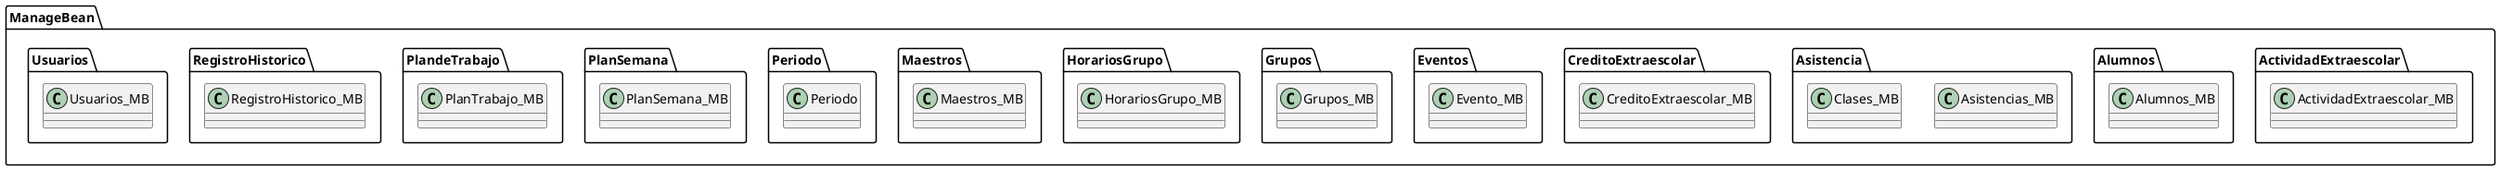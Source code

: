 @startuml

class ManageBean.ActividadExtraescolar.ActividadExtraescolar_MB
class ManageBean.Alumnos.Alumnos_MB
class ManageBean.Asistencia.Asistencias_MB
class ManageBean.Asistencia.Clases_MB
class ManageBean.CreditoExtraescolar.CreditoExtraescolar_MB
class ManageBean.Eventos.Evento_MB
class ManageBean.Grupos.Grupos_MB
class ManageBean.HorariosGrupo.HorariosGrupo_MB
class ManageBean.Maestros.Maestros_MB
class ManageBean.Periodo.Periodo
class ManageBean.PlanSemana.PlanSemana_MB
class ManageBean.PlandeTrabajo.PlanTrabajo_MB
class ManageBean.RegistroHistorico.RegistroHistorico_MB
class ManageBean.Usuarios.Usuarios_MB

@enduml